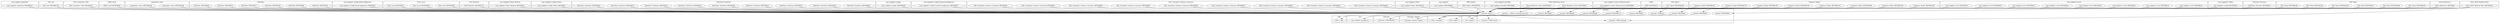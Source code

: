 digraph {
graph [overlap=false]
subgraph cluster_Log_Log4perl_Appender {
	label="Log::Log4perl::Appender";
	"Log::Log4perl::Appender::BEGIN@12";
}
subgraph cluster_File_stat {
	label="File::stat";
	"File::stat::BEGIN@144";
}
subgraph cluster_utf8 {
	label="utf8";
	"utf8::is_utf8";
}
subgraph cluster_mro {
	label="mro";
	"mro::method_changed_in";
}
subgraph cluster_SQL_Translator_Utils {
	label="SQL::Translator::Utils";
	"SQL::Translator::Utils::BEGIN@33";
}
subgraph cluster_YAML_Syck {
	label="YAML::Syck";
	"YAML::Syck::BEGIN@36";
}
subgraph cluster_namespace_clean {
	label="namespace::clean";
	"namespace::clean::BEGIN@168";
	"namespace::clean::BEGIN@169";
}
subgraph cluster_Class_MOP_Method_Meta {
	label="Class::MOP::Method::Meta";
	"Class::MOP::Method::Meta::BEGIN@16";
}
subgraph cluster_DateTime {
	label="DateTime";
	"DateTime::BEGIN@78";
	"DateTime::BEGIN@80";
	"DateTime::BEGIN@76";
	"DateTime::BEGIN@77";
	"DateTime::BEGIN@74";
	"DateTime::BEGIN@82";
}
subgraph cluster_Log_Log4perl_Config_BaseConfigurator {
	label="Log::Log4perl::Config::BaseConfigurator";
	"Log::Log4perl::Config::BaseConfigurator::BEGIN@5";
}
subgraph cluster_Time_Local {
	label="Time::Local";
	"Time::Local::BEGIN@28";
	"Time::Local::BEGIN@29";
	"Time::Local::BEGIN@27";
}
subgraph cluster_File_ShareDir {
	label="File::ShareDir";
	"File::ShareDir::BEGIN@133";
}
subgraph cluster_Log_Log4perl_Filter_Boolean {
	label="Log::Log4perl::Filter::Boolean";
	"Log::Log4perl::Filter::Boolean::BEGIN@13";
}
subgraph cluster_Log_Log4perl_Config_Watch {
	label="Log::Log4perl::Config::Watch";
	"Log::Log4perl::Config::Watch::BEGIN@3";
}
subgraph cluster_DateTime_TimeZone {
	label="DateTime::TimeZone";
	"DateTime::TimeZone::BEGIN@28";
	"DateTime::TimeZone::BEGIN@25";
	"DateTime::TimeZone::BEGIN@27";
	"DateTime::TimeZone::BEGIN@22";
	"DateTime::TimeZone::BEGIN@26";
	"DateTime::TimeZone::BEGIN@19";
	"DateTime::TimeZone::BEGIN@23";
	"DateTime::TimeZone::BEGIN@18";
	"DateTime::TimeZone::BEGIN@24";
}
subgraph cluster_vars {
	label="vars";
	"vars::import";
}
subgraph cluster_Log_Log4perl_Logger {
	label="Log::Log4perl::Logger";
	"Log::Log4perl::Logger::BEGIN@20";
}
subgraph cluster_Log_Log4perl_Config_PropertyConfigurator {
	label="Log::Log4perl::Config::PropertyConfigurator";
	"Log::Log4perl::Config::PropertyConfigurator::BEGIN@17";
}
subgraph cluster_SQL_Translator_Schema_Constants {
	label="SQL::Translator::Schema::Constants";
	"SQL::Translator::Schema::Constants::BEGIN@85";
	"SQL::Translator::Schema::Constants::BEGIN@93";
	"SQL::Translator::Schema::Constants::BEGIN@83";
	"SQL::Translator::Schema::Constants::BEGIN@97";
	"SQL::Translator::Schema::Constants::BEGIN@89";
	"SQL::Translator::Schema::Constants::BEGIN@87";
	"SQL::Translator::Schema::Constants::BEGIN@95";
	"SQL::Translator::Schema::Constants::BEGIN@91";
	"SQL::Translator::Schema::Constants::BEGIN@81";
}
subgraph cluster_Log_Log4perl_Filter {
	label="Log::Log4perl::Filter";
	"Log::Log4perl::Filter::BEGIN@12";
}
subgraph cluster_Log_Log4perl {
	label="Log::Log4perl";
	"Log::Log4perl::BEGIN@69";
}
subgraph cluster_DBD_SQLite {
	label="DBD::SQLite";
	"DBD::SQLite::BEGIN@30";
}
subgraph cluster_Log_Log4perl_JavaMap {
	label="Log::Log4perl::JavaMap";
	"Log::Log4perl::JavaMap::BEGIN@6";
}
subgraph cluster_warnings_register {
	label="warnings::register";
	"warnings::register::import";
}
subgraph cluster_Devel_Backtrace_Point {
	label="Devel::Backtrace::Point";
	"Devel::Backtrace::Point::BEGIN@27";
	"Devel::Backtrace::Point::BEGIN@29";
}
subgraph cluster_Log_Log4perl_Layout_PatternLayout {
	label="Log::Log4perl::Layout::PatternLayout";
	"Log::Log4perl::Layout::PatternLayout::BEGIN@9";
}
subgraph cluster_YAML {
	label="YAML";
	"YAML::BEGIN@15";
}
subgraph cluster_Internals {
	label="Internals";
	"Internals::SvREADONLY";
}
subgraph cluster_IPC_Open3 {
	label="IPC::Open3";
	"IPC::Open3::BEGIN@184";
}
subgraph cluster_strict {
	label="strict";
	"strict::import";
	"strict::unimport";
}
subgraph cluster_Compress_Bzip2 {
	label="Compress::Bzip2";
	"Compress::Bzip2::BEGIN@156";
	"Compress::Bzip2::BEGIN@158";
	"Compress::Bzip2::BEGIN@160";
	"Compress::Bzip2::BEGIN@143";
	"Compress::Bzip2::BEGIN@146";
	"Compress::Bzip2::BEGIN@150";
	"Compress::Bzip2::BEGIN@153";
	"Compress::Bzip2::BEGIN@141";
}
subgraph cluster_constant {
	label="constant";
	"constant::import";
	"constant::BEGIN@4";
	"constant::BEGIN@3";
	"constant::BEGIN@114";
	"constant::BEGIN@25";
	"constant::BEGIN@29";
	"constant::BEGIN@52";
	"constant::CORE:regcomp";
	"constant::CORE:qr";
	"constant::BEGIN@2";
	"constant::__ANON__[constant.pm:141]";
	"constant::CORE:match";
	"constant::BEGIN@6";
}
subgraph cluster_Log_Log4perl_Level {
	label="Log::Log4perl::Level";
	"Log::Log4perl::Level::BEGIN@16";
	"Log::Log4perl::Level::BEGIN@18";
	"Log::Log4perl::Level::BEGIN@20";
	"Log::Log4perl::Level::BEGIN@17";
	"Log::Log4perl::Level::BEGIN@14";
	"Log::Log4perl::Level::BEGIN@15";
	"Log::Log4perl::Level::BEGIN@19";
	"Log::Log4perl::Level::BEGIN@13";
}
subgraph cluster_Log_Log4perl_Config {
	label="Log::Log4perl::Config";
	"Log::Log4perl::Config::BEGIN@16";
}
subgraph cluster_DateTime_Duration {
	label="DateTime::Duration";
	"DateTime::Duration::BEGIN@23";
}
subgraph cluster_File_Temp {
	label="File::Temp";
	"File::Temp::BEGIN@230";
	"File::Temp::BEGIN@229";
	"File::Temp::BEGIN@217";
	"File::Temp::BEGIN@220";
	"File::Temp::BEGIN@224";
	"File::Temp::BEGIN@228";
}
subgraph cluster_Devel_Backtrace {
	label="Devel::Backtrace";
	"Devel::Backtrace::BEGIN@4";
}
"constant::import" -> "mro::method_changed_in";
"constant::import" -> "Internals::SvREADONLY";
"Class::MOP::Method::Meta::BEGIN@16" -> "constant::BEGIN@25";
"Class::MOP::Method::Meta::BEGIN@16" -> "constant::BEGIN@114";
"constant::BEGIN@4" -> "warnings::register::import";
"Class::MOP::Method::Meta::BEGIN@16" -> "constant::BEGIN@29";
"Class::MOP::Method::Meta::BEGIN@16" -> "constant::BEGIN@4";
"Log::Log4perl::Filter::BEGIN@12" -> "constant::import";
"Compress::Bzip2::BEGIN@146" -> "constant::import";
"File::Temp::BEGIN@229" -> "constant::import";
"Log::Log4perl::Level::BEGIN@14" -> "constant::import";
"SQL::Translator::Schema::Constants::BEGIN@91" -> "constant::import";
"Log::Log4perl::Config::PropertyConfigurator::BEGIN@17" -> "constant::import";
"Log::Log4perl::JavaMap::BEGIN@6" -> "constant::import";
"Compress::Bzip2::BEGIN@158" -> "constant::import";
"DateTime::TimeZone::BEGIN@27" -> "constant::import";
"SQL::Translator::Schema::Constants::BEGIN@83" -> "constant::import";
"DateTime::TimeZone::BEGIN@22" -> "constant::import";
"File::Temp::BEGIN@228" -> "constant::import";
"Class::MOP::Method::Meta::BEGIN@16" -> "constant::import";
"IPC::Open3::BEGIN@184" -> "constant::import";
"Log::Log4perl::Logger::BEGIN@20" -> "constant::import";
"YAML::BEGIN@15" -> "constant::import";
"Log::Log4perl::Config::BaseConfigurator::BEGIN@5" -> "constant::import";
"SQL::Translator::Schema::Constants::BEGIN@95" -> "constant::import";
"DateTime::TimeZone::BEGIN@18" -> "constant::import";
"Time::Local::BEGIN@27" -> "constant::import";
"Devel::Backtrace::Point::BEGIN@29" -> "constant::import";
"Compress::Bzip2::BEGIN@150" -> "constant::import";
"Log::Log4perl::Layout::PatternLayout::BEGIN@9" -> "constant::import";
"DateTime::TimeZone::BEGIN@19" -> "constant::import";
"Devel::Backtrace::Point::BEGIN@27" -> "constant::import";
"DateTime::TimeZone::BEGIN@23" -> "constant::import";
"DateTime::BEGIN@76" -> "constant::import";
"Log::Log4perl::Config::Watch::BEGIN@3" -> "constant::import";
"File::ShareDir::BEGIN@133" -> "constant::import";
"DateTime::TimeZone::BEGIN@24" -> "constant::import";
"Log::Log4perl::Level::BEGIN@13" -> "constant::import";
"DateTime::BEGIN@78" -> "constant::import";
"DateTime::TimeZone::BEGIN@25" -> "constant::import";
"YAML::Syck::BEGIN@36" -> "constant::import";
"Compress::Bzip2::BEGIN@143" -> "constant::import";
"Log::Log4perl::Level::BEGIN@17" -> "constant::import";
"Log::Log4perl::Level::BEGIN@20" -> "constant::import";
"SQL::Translator::Utils::BEGIN@33" -> "constant::import";
"Compress::Bzip2::BEGIN@153" -> "constant::import";
"SQL::Translator::Schema::Constants::BEGIN@87" -> "constant::import";
"File::Temp::BEGIN@230" -> "constant::import";
"Log::Log4perl::Appender::BEGIN@12" -> "constant::import";
"Compress::Bzip2::BEGIN@156" -> "constant::import";
"SQL::Translator::Schema::Constants::BEGIN@97" -> "constant::import";
"Log::Log4perl::BEGIN@69" -> "constant::import";
"DateTime::BEGIN@77" -> "constant::import";
"DateTime::BEGIN@82" -> "constant::import";
"DateTime::Duration::BEGIN@23" -> "constant::import";
"Time::Local::BEGIN@28" -> "constant::import";
"Log::Log4perl::Level::BEGIN@16" -> "constant::import";
"File::Temp::BEGIN@220" -> "constant::import";
"Log::Log4perl::Level::BEGIN@18" -> "constant::import";
"SQL::Translator::Schema::Constants::BEGIN@93" -> "constant::import";
"Log::Log4perl::Level::BEGIN@19" -> "constant::import";
"namespace::clean::BEGIN@169" -> "constant::import";
"SQL::Translator::Schema::Constants::BEGIN@89" -> "constant::import";
"DateTime::BEGIN@74" -> "constant::import";
"SQL::Translator::Schema::Constants::BEGIN@85" -> "constant::import";
"namespace::clean::BEGIN@168" -> "constant::import";
"DateTime::BEGIN@80" -> "constant::import";
"DateTime::TimeZone::BEGIN@28" -> "constant::import";
"Compress::Bzip2::BEGIN@160" -> "constant::import";
"File::Temp::BEGIN@224" -> "constant::import";
"File::stat::BEGIN@144" -> "constant::import";
"DBD::SQLite::BEGIN@30" -> "constant::import";
"Time::Local::BEGIN@29" -> "constant::import";
"File::Temp::BEGIN@217" -> "constant::import";
"Log::Log4perl::Level::BEGIN@15" -> "constant::import";
"Log::Log4perl::Filter::Boolean::BEGIN@13" -> "constant::import";
"Log::Log4perl::Config::BEGIN@16" -> "constant::import";
"DateTime::TimeZone::BEGIN@26" -> "constant::import";
"Compress::Bzip2::BEGIN@141" -> "constant::import";
"SQL::Translator::Schema::Constants::BEGIN@81" -> "constant::import";
"constant::BEGIN@52" -> "strict::unimport";
"constant::BEGIN@114" -> "strict::unimport";
"constant::BEGIN@29" -> "strict::unimport";
"constant::import" -> "utf8::is_utf8";
"constant::BEGIN@6" -> "vars::import";
"Devel::Backtrace::BEGIN@4" -> "constant::__ANON__[constant.pm:141]";
"Class::MOP::Method::Meta::BEGIN@16" -> "constant::BEGIN@3";
"constant::BEGIN@3" -> "strict::import";
"constant::import" -> "constant::CORE:regcomp";
"Class::MOP::Method::Meta::BEGIN@16" -> "constant::CORE:regcomp";
"Class::MOP::Method::Meta::BEGIN@16" -> "constant::BEGIN@52";
"Class::MOP::Method::Meta::BEGIN@16" -> "constant::BEGIN@2";
"Class::MOP::Method::Meta::BEGIN@16" -> "constant::BEGIN@6";
"Class::MOP::Method::Meta::BEGIN@16" -> "constant::CORE:qr";
"constant::import" -> "constant::CORE:match";
}
